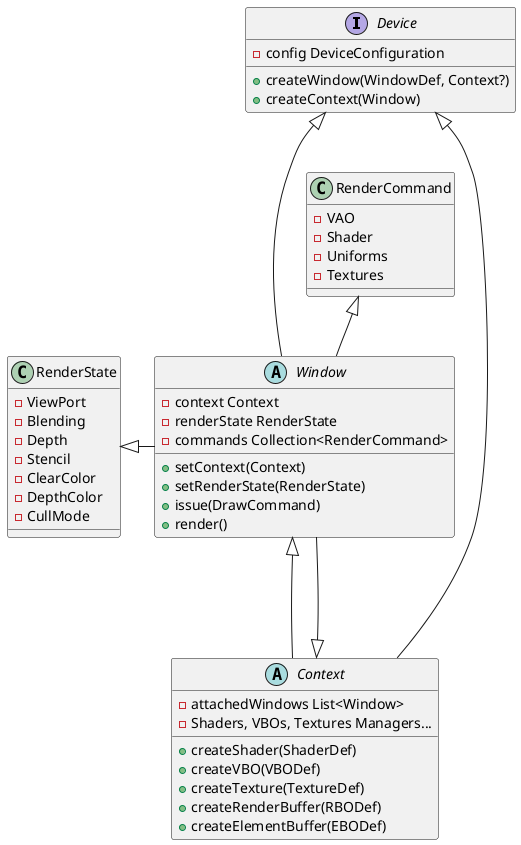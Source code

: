 @startuml

interface Device {
    - config DeviceConfiguration
    +createWindow(WindowDef, Context?)
    +createContext(Window)
}

abstract class Context {
    - attachedWindows List<Window>
    - Shaders, VBOs, Textures Managers...
    +createShader(ShaderDef)
    +createVBO(VBODef)
    +createTexture(TextureDef)
    +createRenderBuffer(RBODef)
    +createElementBuffer(EBODef)
}

abstract class Window {
    - context Context
    - renderState RenderState
    - commands Collection<RenderCommand>
    +setContext(Context)
    +setRenderState(RenderState)
    +issue(DrawCommand)
    +render()
}

class RenderCommand {
    - VAO
    - Shader
    - Uniforms
    - Textures
}

class RenderState {
    - ViewPort
    - Blending
    - Depth
    - Stencil
    - ClearColor
    - DepthColor
    - CullMode
}

RenderCommand   <|-- Window
RenderState     <|- Window

Window      <|--- Context
Context     <|--- Window

Device <|--- Context
Device <|--- Window

@enduml